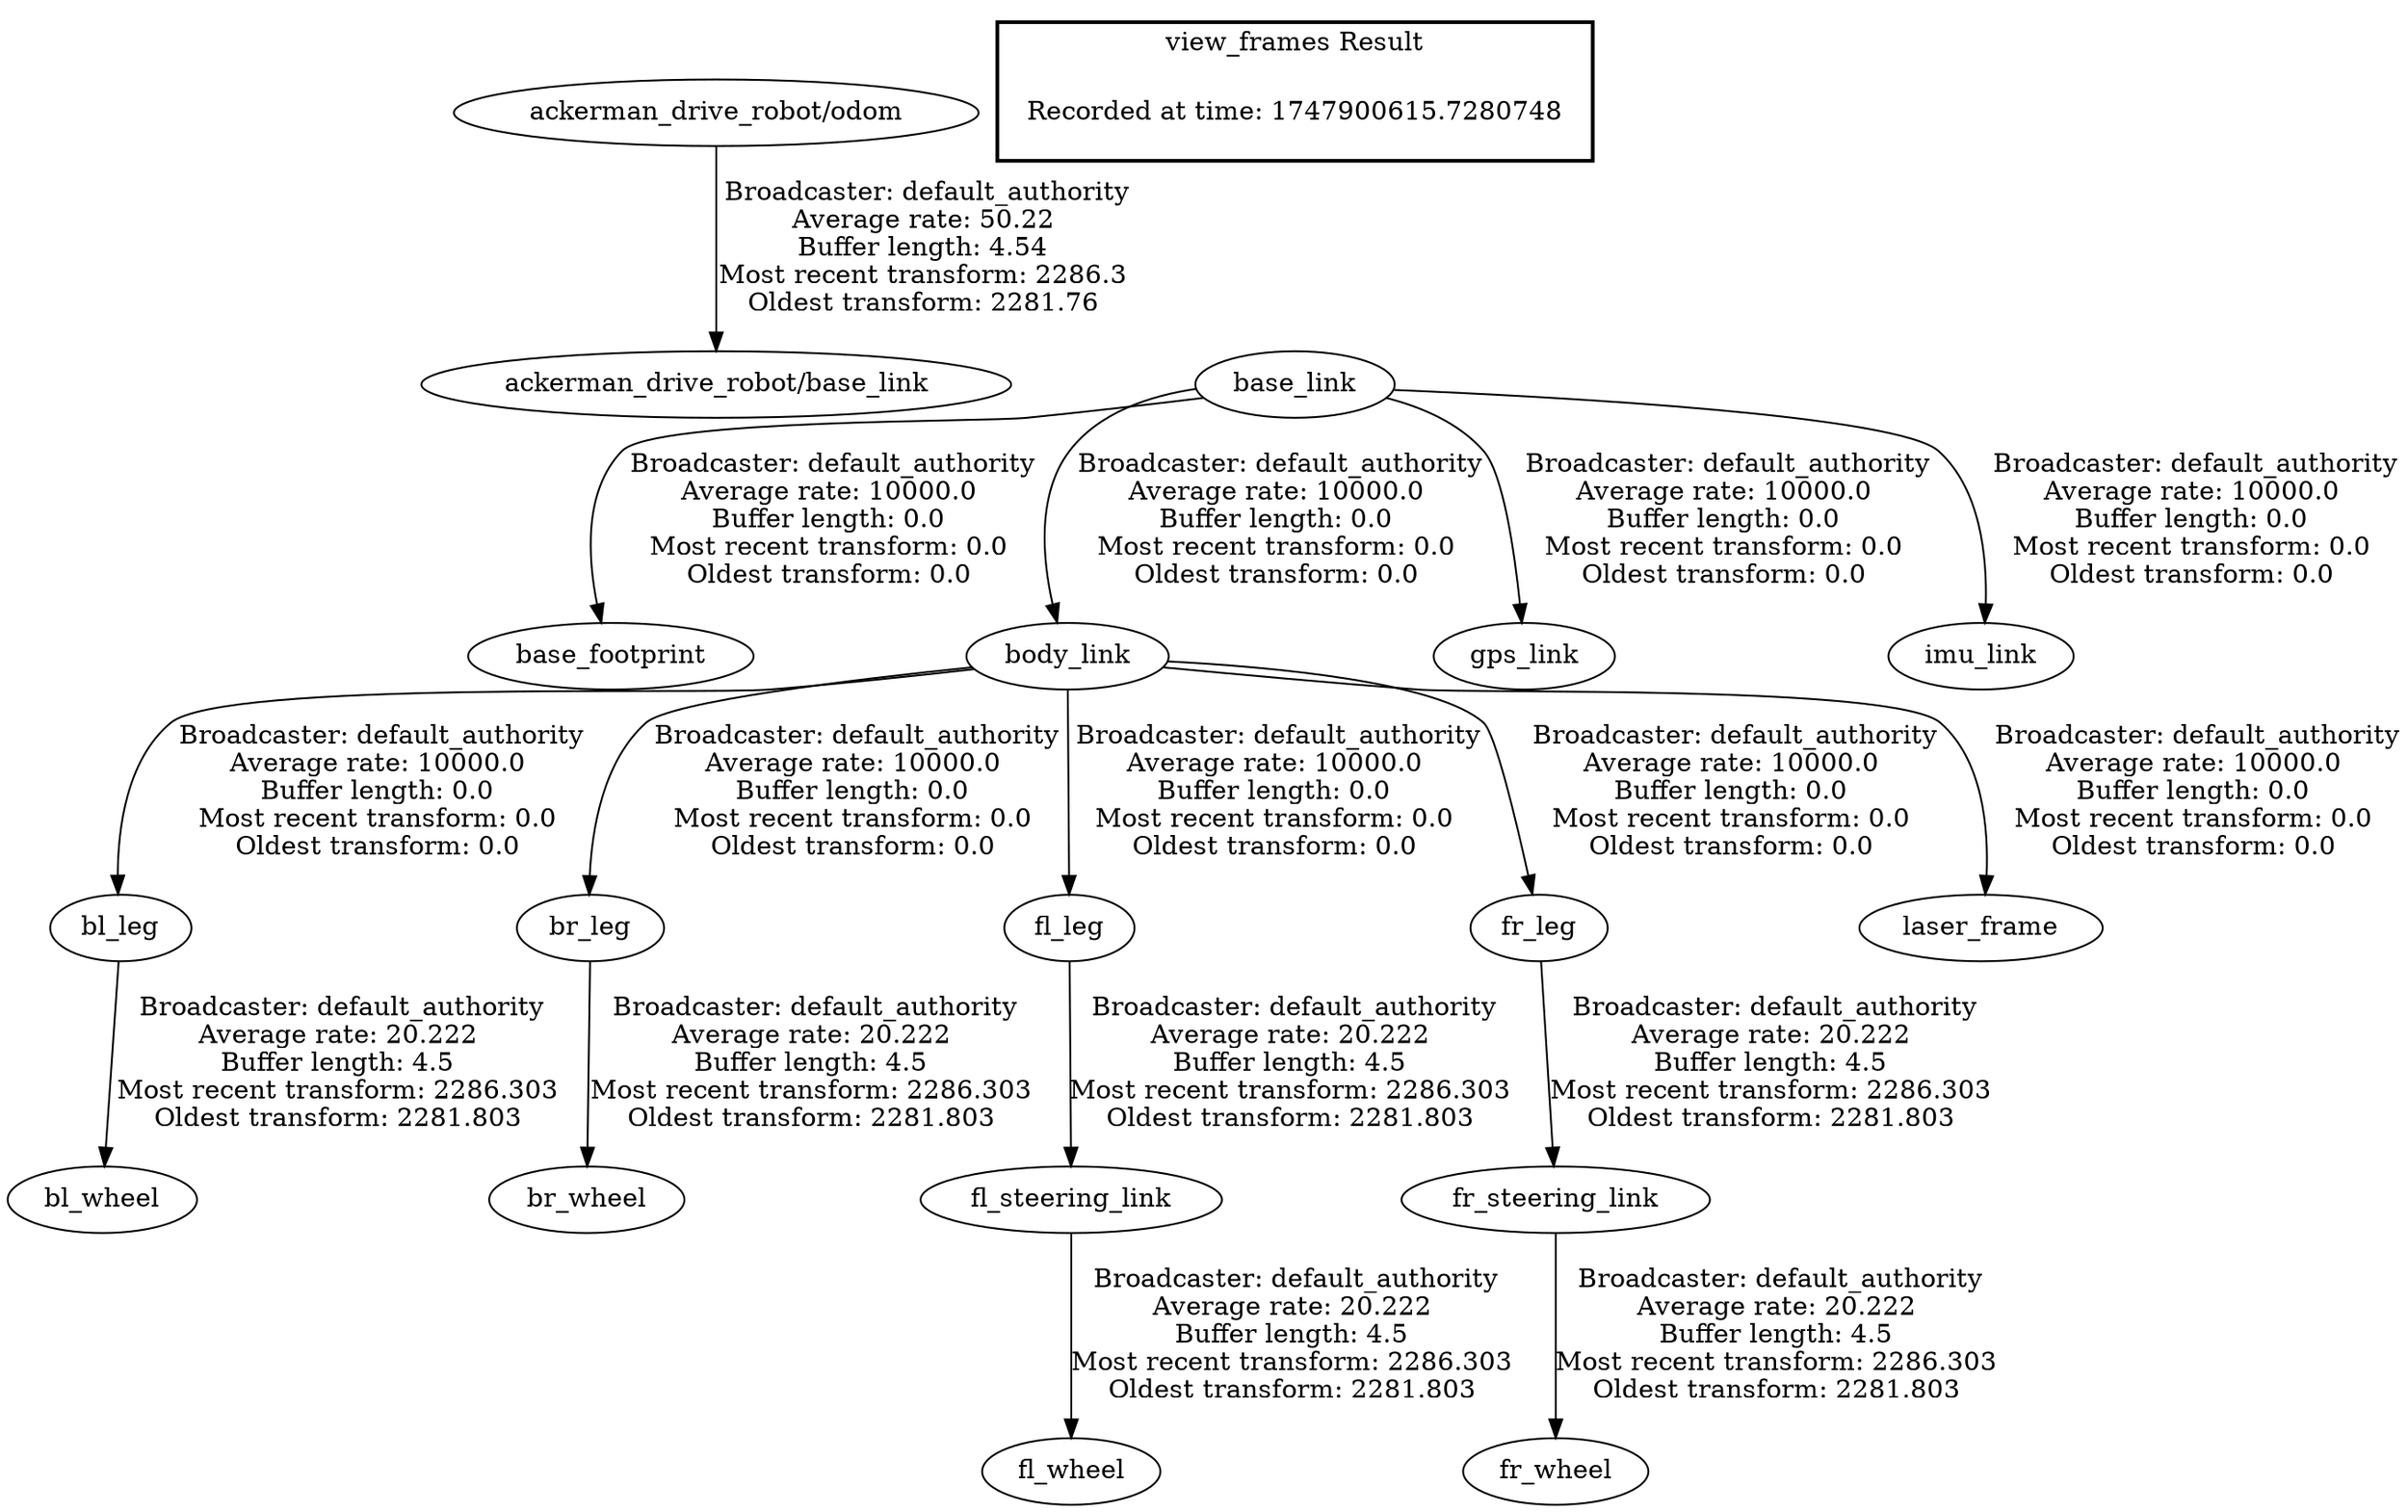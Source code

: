 digraph G {
"ackerman_drive_robot/odom" -> "ackerman_drive_robot/base_link"[label=" Broadcaster: default_authority\nAverage rate: 50.22\nBuffer length: 4.54\nMost recent transform: 2286.3\nOldest transform: 2281.76\n"];
"base_link" -> "base_footprint"[label=" Broadcaster: default_authority\nAverage rate: 10000.0\nBuffer length: 0.0\nMost recent transform: 0.0\nOldest transform: 0.0\n"];
"body_link" -> "bl_leg"[label=" Broadcaster: default_authority\nAverage rate: 10000.0\nBuffer length: 0.0\nMost recent transform: 0.0\nOldest transform: 0.0\n"];
"base_link" -> "body_link"[label=" Broadcaster: default_authority\nAverage rate: 10000.0\nBuffer length: 0.0\nMost recent transform: 0.0\nOldest transform: 0.0\n"];
"body_link" -> "br_leg"[label=" Broadcaster: default_authority\nAverage rate: 10000.0\nBuffer length: 0.0\nMost recent transform: 0.0\nOldest transform: 0.0\n"];
"body_link" -> "fl_leg"[label=" Broadcaster: default_authority\nAverage rate: 10000.0\nBuffer length: 0.0\nMost recent transform: 0.0\nOldest transform: 0.0\n"];
"body_link" -> "fr_leg"[label=" Broadcaster: default_authority\nAverage rate: 10000.0\nBuffer length: 0.0\nMost recent transform: 0.0\nOldest transform: 0.0\n"];
"base_link" -> "gps_link"[label=" Broadcaster: default_authority\nAverage rate: 10000.0\nBuffer length: 0.0\nMost recent transform: 0.0\nOldest transform: 0.0\n"];
"base_link" -> "imu_link"[label=" Broadcaster: default_authority\nAverage rate: 10000.0\nBuffer length: 0.0\nMost recent transform: 0.0\nOldest transform: 0.0\n"];
"body_link" -> "laser_frame"[label=" Broadcaster: default_authority\nAverage rate: 10000.0\nBuffer length: 0.0\nMost recent transform: 0.0\nOldest transform: 0.0\n"];
"bl_leg" -> "bl_wheel"[label=" Broadcaster: default_authority\nAverage rate: 20.222\nBuffer length: 4.5\nMost recent transform: 2286.303\nOldest transform: 2281.803\n"];
"br_leg" -> "br_wheel"[label=" Broadcaster: default_authority\nAverage rate: 20.222\nBuffer length: 4.5\nMost recent transform: 2286.303\nOldest transform: 2281.803\n"];
"fl_leg" -> "fl_steering_link"[label=" Broadcaster: default_authority\nAverage rate: 20.222\nBuffer length: 4.5\nMost recent transform: 2286.303\nOldest transform: 2281.803\n"];
"fl_steering_link" -> "fl_wheel"[label=" Broadcaster: default_authority\nAverage rate: 20.222\nBuffer length: 4.5\nMost recent transform: 2286.303\nOldest transform: 2281.803\n"];
"fr_leg" -> "fr_steering_link"[label=" Broadcaster: default_authority\nAverage rate: 20.222\nBuffer length: 4.5\nMost recent transform: 2286.303\nOldest transform: 2281.803\n"];
"fr_steering_link" -> "fr_wheel"[label=" Broadcaster: default_authority\nAverage rate: 20.222\nBuffer length: 4.5\nMost recent transform: 2286.303\nOldest transform: 2281.803\n"];
edge [style=invis];
 subgraph cluster_legend { style=bold; color=black; label ="view_frames Result";
"Recorded at time: 1747900615.7280748"[ shape=plaintext ] ;
}->"base_link";
}